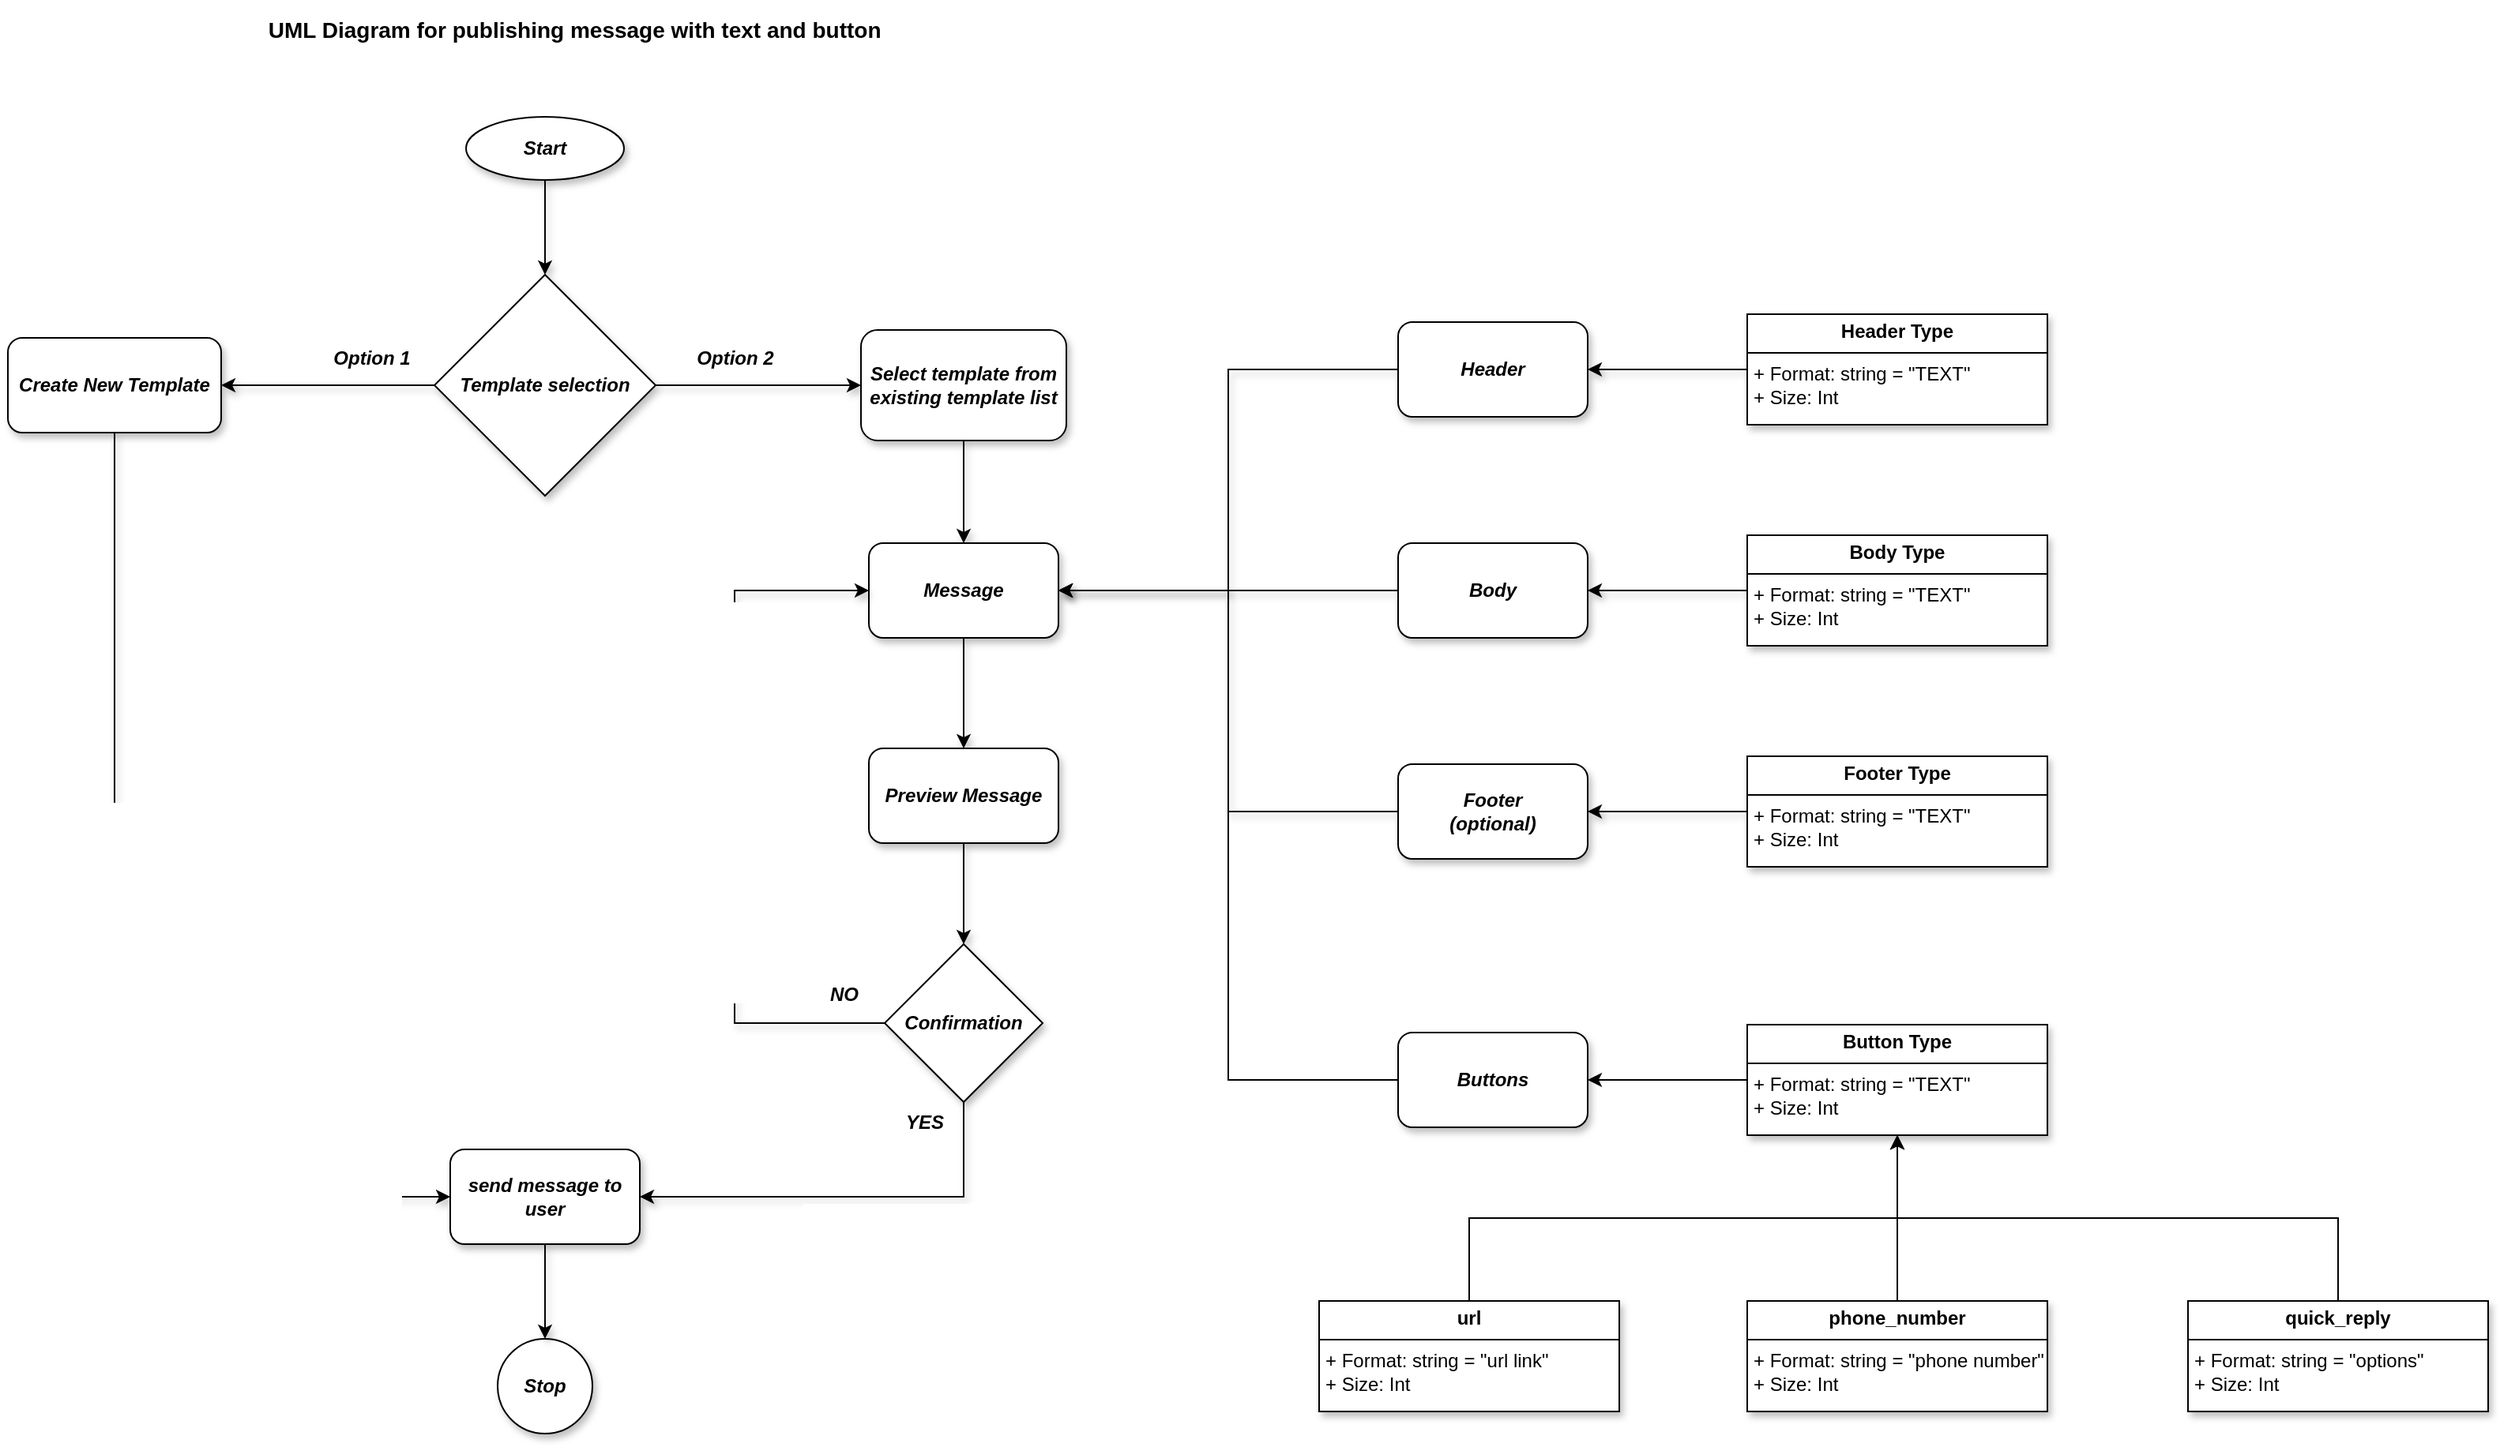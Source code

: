 <mxfile version="27.0.9">
  <diagram name="Page-1" id="WuNM4qc7s9iJr4LjqUHt">
    <mxGraphModel dx="1426" dy="875" grid="1" gridSize="10" guides="1" tooltips="1" connect="1" arrows="1" fold="1" page="1" pageScale="1" pageWidth="850" pageHeight="1100" math="0" shadow="0">
      <root>
        <mxCell id="0" />
        <mxCell id="1" parent="0" />
        <mxCell id="mwCSH8vdgNZh0v-SjxbC-1" value="&lt;b&gt;&lt;i&gt;Start&lt;/i&gt;&lt;/b&gt;" style="ellipse;whiteSpace=wrap;html=1;shadow=1;" vertex="1" parent="1">
          <mxGeometry x="430" y="153" width="100" height="40" as="geometry" />
        </mxCell>
        <mxCell id="mwCSH8vdgNZh0v-SjxbC-2" style="edgeStyle=orthogonalEdgeStyle;rounded=0;orthogonalLoop=1;jettySize=auto;html=1;exitX=0;exitY=0.5;exitDx=0;exitDy=0;entryX=1;entryY=0.5;entryDx=0;entryDy=0;shadow=1;" edge="1" parent="1" source="mwCSH8vdgNZh0v-SjxbC-4" target="mwCSH8vdgNZh0v-SjxbC-11">
          <mxGeometry relative="1" as="geometry" />
        </mxCell>
        <mxCell id="mwCSH8vdgNZh0v-SjxbC-3" style="edgeStyle=orthogonalEdgeStyle;rounded=0;orthogonalLoop=1;jettySize=auto;html=1;exitX=1;exitY=0.5;exitDx=0;exitDy=0;entryX=0;entryY=0.5;entryDx=0;entryDy=0;shadow=1;" edge="1" parent="1" source="mwCSH8vdgNZh0v-SjxbC-4" target="mwCSH8vdgNZh0v-SjxbC-9">
          <mxGeometry relative="1" as="geometry" />
        </mxCell>
        <mxCell id="mwCSH8vdgNZh0v-SjxbC-4" value="&lt;b&gt;&lt;i&gt;Template selection&lt;/i&gt;&lt;/b&gt;" style="rhombus;whiteSpace=wrap;html=1;shadow=1;" vertex="1" parent="1">
          <mxGeometry x="410" y="253" width="140" height="140" as="geometry" />
        </mxCell>
        <mxCell id="mwCSH8vdgNZh0v-SjxbC-5" value="&lt;b&gt;&lt;font style=&quot;font-size: 14px;&quot;&gt;UML Diagram for publishing message with text and button&lt;/font&gt;&amp;nbsp;&lt;/b&gt;" style="text;html=1;align=center;verticalAlign=middle;resizable=0;points=[];autosize=1;strokeColor=none;fillColor=none;shadow=1;" vertex="1" parent="1">
          <mxGeometry x="295" y="83" width="410" height="30" as="geometry" />
        </mxCell>
        <mxCell id="mwCSH8vdgNZh0v-SjxbC-6" value="" style="endArrow=classic;html=1;rounded=0;exitX=0.5;exitY=1;exitDx=0;exitDy=0;shadow=1;" edge="1" parent="1" source="mwCSH8vdgNZh0v-SjxbC-1" target="mwCSH8vdgNZh0v-SjxbC-4">
          <mxGeometry width="50" height="50" relative="1" as="geometry">
            <mxPoint x="590" y="293" as="sourcePoint" />
            <mxPoint x="640" y="243" as="targetPoint" />
          </mxGeometry>
        </mxCell>
        <mxCell id="mwCSH8vdgNZh0v-SjxbC-7" style="edgeStyle=orthogonalEdgeStyle;rounded=0;orthogonalLoop=1;jettySize=auto;html=1;exitX=0.5;exitY=1;exitDx=0;exitDy=0;shadow=1;" edge="1" parent="1" source="mwCSH8vdgNZh0v-SjxbC-4" target="mwCSH8vdgNZh0v-SjxbC-4">
          <mxGeometry relative="1" as="geometry" />
        </mxCell>
        <mxCell id="mwCSH8vdgNZh0v-SjxbC-8" style="edgeStyle=orthogonalEdgeStyle;rounded=0;orthogonalLoop=1;jettySize=auto;html=1;exitX=0.5;exitY=1;exitDx=0;exitDy=0;shadow=1;" edge="1" parent="1" source="mwCSH8vdgNZh0v-SjxbC-9">
          <mxGeometry relative="1" as="geometry">
            <mxPoint x="745" y="423" as="targetPoint" />
          </mxGeometry>
        </mxCell>
        <mxCell id="mwCSH8vdgNZh0v-SjxbC-9" value="&lt;b&gt;&lt;i&gt;Select template from existing template list&lt;/i&gt;&lt;/b&gt;" style="rounded=1;whiteSpace=wrap;html=1;shadow=1;glass=0;" vertex="1" parent="1">
          <mxGeometry x="680" y="288" width="130" height="70" as="geometry" />
        </mxCell>
        <mxCell id="mwCSH8vdgNZh0v-SjxbC-10" style="edgeStyle=orthogonalEdgeStyle;rounded=0;orthogonalLoop=1;jettySize=auto;html=1;exitX=0.5;exitY=1;exitDx=0;exitDy=0;entryX=0;entryY=0.5;entryDx=0;entryDy=0;shadow=1;" edge="1" parent="1" source="mwCSH8vdgNZh0v-SjxbC-11" target="mwCSH8vdgNZh0v-SjxbC-32">
          <mxGeometry relative="1" as="geometry" />
        </mxCell>
        <mxCell id="mwCSH8vdgNZh0v-SjxbC-11" value="&lt;b&gt;&lt;i&gt;Create New Template&lt;/i&gt;&lt;/b&gt;" style="rounded=1;whiteSpace=wrap;html=1;shadow=1;" vertex="1" parent="1">
          <mxGeometry x="140" y="293" width="135" height="60" as="geometry" />
        </mxCell>
        <mxCell id="mwCSH8vdgNZh0v-SjxbC-12" style="edgeStyle=orthogonalEdgeStyle;rounded=0;orthogonalLoop=1;jettySize=auto;html=1;exitX=0.5;exitY=1;exitDx=0;exitDy=0;entryX=0.5;entryY=0;entryDx=0;entryDy=0;shadow=1;" edge="1" parent="1" source="mwCSH8vdgNZh0v-SjxbC-13" target="mwCSH8vdgNZh0v-SjxbC-30">
          <mxGeometry relative="1" as="geometry" />
        </mxCell>
        <mxCell id="mwCSH8vdgNZh0v-SjxbC-13" value="&lt;b&gt;&lt;i&gt;Message&lt;/i&gt;&lt;/b&gt;" style="rounded=1;whiteSpace=wrap;html=1;shadow=1;" vertex="1" parent="1">
          <mxGeometry x="685" y="423" width="120" height="60" as="geometry" />
        </mxCell>
        <mxCell id="mwCSH8vdgNZh0v-SjxbC-14" style="edgeStyle=orthogonalEdgeStyle;rounded=0;orthogonalLoop=1;jettySize=auto;html=1;exitX=0;exitY=0.5;exitDx=0;exitDy=0;entryX=1;entryY=0.5;entryDx=0;entryDy=0;shadow=1;" edge="1" parent="1" source="mwCSH8vdgNZh0v-SjxbC-15" target="mwCSH8vdgNZh0v-SjxbC-13">
          <mxGeometry relative="1" as="geometry" />
        </mxCell>
        <mxCell id="mwCSH8vdgNZh0v-SjxbC-15" value="&lt;b&gt;&lt;i&gt;Header&lt;/i&gt;&lt;/b&gt;" style="rounded=1;whiteSpace=wrap;html=1;shadow=1;" vertex="1" parent="1">
          <mxGeometry x="1020" y="283" width="120" height="60" as="geometry" />
        </mxCell>
        <mxCell id="mwCSH8vdgNZh0v-SjxbC-16" style="edgeStyle=orthogonalEdgeStyle;rounded=0;orthogonalLoop=1;jettySize=auto;html=1;exitX=0;exitY=0.5;exitDx=0;exitDy=0;entryX=1;entryY=0.5;entryDx=0;entryDy=0;shadow=1;" edge="1" parent="1" source="mwCSH8vdgNZh0v-SjxbC-17" target="mwCSH8vdgNZh0v-SjxbC-15">
          <mxGeometry relative="1" as="geometry" />
        </mxCell>
        <mxCell id="mwCSH8vdgNZh0v-SjxbC-17" value="&lt;p style=&quot;margin:0px;margin-top:4px;text-align:center;&quot;&gt;&lt;b&gt;Header Type&lt;/b&gt;&lt;/p&gt;&lt;hr size=&quot;1&quot; style=&quot;border-style:solid;&quot;&gt;&lt;p style=&quot;margin:0px;margin-left:4px;&quot;&gt;+ Format: string = &quot;TEXT&quot;&lt;br&gt;+ Size: Int&lt;/p&gt;&lt;p style=&quot;margin:0px;margin-left:4px;&quot;&gt;&lt;br&gt;&lt;/p&gt;" style="verticalAlign=top;align=left;overflow=fill;html=1;whiteSpace=wrap;shadow=1;" vertex="1" parent="1">
          <mxGeometry x="1241" y="278" width="190" height="70" as="geometry" />
        </mxCell>
        <mxCell id="mwCSH8vdgNZh0v-SjxbC-22" value="&lt;b&gt;&lt;i&gt;Option 2&lt;/i&gt;&lt;/b&gt;" style="text;html=1;align=center;verticalAlign=middle;resizable=0;points=[];autosize=1;strokeColor=none;fillColor=none;shadow=1;" vertex="1" parent="1">
          <mxGeometry x="565" y="291" width="70" height="30" as="geometry" />
        </mxCell>
        <mxCell id="mwCSH8vdgNZh0v-SjxbC-23" value="&lt;b&gt;&lt;i&gt;Option 1&lt;/i&gt;&lt;/b&gt;" style="text;html=1;align=center;verticalAlign=middle;resizable=0;points=[];autosize=1;strokeColor=none;fillColor=none;shadow=1;" vertex="1" parent="1">
          <mxGeometry x="335" y="291" width="70" height="30" as="geometry" />
        </mxCell>
        <mxCell id="mwCSH8vdgNZh0v-SjxbC-24" style="edgeStyle=orthogonalEdgeStyle;rounded=0;orthogonalLoop=1;jettySize=auto;html=1;exitX=0;exitY=0.5;exitDx=0;exitDy=0;entryX=1;entryY=0.5;entryDx=0;entryDy=0;shadow=1;" edge="1" parent="1" source="mwCSH8vdgNZh0v-SjxbC-25" target="mwCSH8vdgNZh0v-SjxbC-27">
          <mxGeometry relative="1" as="geometry" />
        </mxCell>
        <mxCell id="mwCSH8vdgNZh0v-SjxbC-25" value="&lt;p style=&quot;margin:0px;margin-top:4px;text-align:center;&quot;&gt;&lt;b&gt;Body Type&lt;/b&gt;&lt;/p&gt;&lt;hr size=&quot;1&quot; style=&quot;border-style:solid;&quot;&gt;&lt;p style=&quot;margin:0px;margin-left:4px;&quot;&gt;+ Format: string = &quot;TEXT&quot;&lt;br&gt;+ Size: Int&lt;/p&gt;&lt;p style=&quot;margin:0px;margin-left:4px;&quot;&gt;&lt;br&gt;&lt;/p&gt;" style="verticalAlign=top;align=left;overflow=fill;html=1;whiteSpace=wrap;shadow=1;" vertex="1" parent="1">
          <mxGeometry x="1241" y="418" width="190" height="70" as="geometry" />
        </mxCell>
        <mxCell id="mwCSH8vdgNZh0v-SjxbC-26" style="edgeStyle=orthogonalEdgeStyle;rounded=0;orthogonalLoop=1;jettySize=auto;html=1;exitX=0;exitY=0.5;exitDx=0;exitDy=0;entryX=1;entryY=0.5;entryDx=0;entryDy=0;shadow=1;" edge="1" parent="1" source="mwCSH8vdgNZh0v-SjxbC-27" target="mwCSH8vdgNZh0v-SjxbC-13">
          <mxGeometry relative="1" as="geometry" />
        </mxCell>
        <mxCell id="mwCSH8vdgNZh0v-SjxbC-27" value="&lt;b&gt;&lt;i&gt;Body&lt;/i&gt;&lt;/b&gt;" style="rounded=1;whiteSpace=wrap;html=1;shadow=1;" vertex="1" parent="1">
          <mxGeometry x="1020" y="423" width="120" height="60" as="geometry" />
        </mxCell>
        <mxCell id="mwCSH8vdgNZh0v-SjxbC-28" value="&lt;b&gt;&lt;i&gt;Stop&lt;/i&gt;&lt;/b&gt;" style="ellipse;whiteSpace=wrap;html=1;aspect=fixed;shadow=1;" vertex="1" parent="1">
          <mxGeometry x="450" y="927" width="60" height="60" as="geometry" />
        </mxCell>
        <mxCell id="mwCSH8vdgNZh0v-SjxbC-29" style="edgeStyle=orthogonalEdgeStyle;rounded=0;orthogonalLoop=1;jettySize=auto;html=1;exitX=0.5;exitY=1;exitDx=0;exitDy=0;entryX=0.5;entryY=0;entryDx=0;entryDy=0;shadow=1;" edge="1" parent="1" source="mwCSH8vdgNZh0v-SjxbC-30" target="mwCSH8vdgNZh0v-SjxbC-39">
          <mxGeometry relative="1" as="geometry" />
        </mxCell>
        <mxCell id="mwCSH8vdgNZh0v-SjxbC-30" value="&lt;b&gt;&lt;i&gt;Preview Message&lt;/i&gt;&lt;/b&gt;" style="rounded=1;whiteSpace=wrap;html=1;shadow=1;" vertex="1" parent="1">
          <mxGeometry x="685" y="553" width="120" height="60" as="geometry" />
        </mxCell>
        <mxCell id="mwCSH8vdgNZh0v-SjxbC-31" style="edgeStyle=orthogonalEdgeStyle;rounded=0;orthogonalLoop=1;jettySize=auto;html=1;exitX=0.5;exitY=1;exitDx=0;exitDy=0;entryX=0.5;entryY=0;entryDx=0;entryDy=0;shadow=1;" edge="1" parent="1" source="mwCSH8vdgNZh0v-SjxbC-32" target="mwCSH8vdgNZh0v-SjxbC-28">
          <mxGeometry relative="1" as="geometry" />
        </mxCell>
        <mxCell id="mwCSH8vdgNZh0v-SjxbC-32" value="&lt;b&gt;&lt;i&gt;send message to user&lt;/i&gt;&lt;/b&gt;" style="rounded=1;whiteSpace=wrap;html=1;shadow=1;" vertex="1" parent="1">
          <mxGeometry x="420" y="807" width="120" height="60" as="geometry" />
        </mxCell>
        <mxCell id="mwCSH8vdgNZh0v-SjxbC-33" style="edgeStyle=orthogonalEdgeStyle;rounded=0;orthogonalLoop=1;jettySize=auto;html=1;exitX=0;exitY=0.5;exitDx=0;exitDy=0;entryX=1;entryY=0.5;entryDx=0;entryDy=0;shadow=1;" edge="1" parent="1" source="mwCSH8vdgNZh0v-SjxbC-34" target="mwCSH8vdgNZh0v-SjxbC-13">
          <mxGeometry relative="1" as="geometry" />
        </mxCell>
        <mxCell id="mwCSH8vdgNZh0v-SjxbC-34" value="&lt;b&gt;&lt;i&gt;Footer&lt;br&gt;(optional)&lt;/i&gt;&lt;/b&gt;" style="rounded=1;whiteSpace=wrap;html=1;shadow=1;" vertex="1" parent="1">
          <mxGeometry x="1020" y="563" width="120" height="60" as="geometry" />
        </mxCell>
        <mxCell id="mwCSH8vdgNZh0v-SjxbC-35" style="edgeStyle=orthogonalEdgeStyle;rounded=0;orthogonalLoop=1;jettySize=auto;html=1;exitX=0;exitY=0.5;exitDx=0;exitDy=0;entryX=1;entryY=0.5;entryDx=0;entryDy=0;shadow=1;" edge="1" parent="1" source="mwCSH8vdgNZh0v-SjxbC-36" target="mwCSH8vdgNZh0v-SjxbC-34">
          <mxGeometry relative="1" as="geometry" />
        </mxCell>
        <mxCell id="mwCSH8vdgNZh0v-SjxbC-36" value="&lt;p style=&quot;margin:0px;margin-top:4px;text-align:center;&quot;&gt;&lt;b&gt;Footer Type&lt;/b&gt;&lt;/p&gt;&lt;hr size=&quot;1&quot; style=&quot;border-style:solid;&quot;&gt;&lt;p style=&quot;margin:0px;margin-left:4px;&quot;&gt;+ Format: string = &quot;TEXT&quot;&lt;br&gt;+ Size: Int&lt;/p&gt;&lt;p style=&quot;margin:0px;margin-left:4px;&quot;&gt;&lt;br&gt;&lt;/p&gt;" style="verticalAlign=top;align=left;overflow=fill;html=1;whiteSpace=wrap;shadow=1;" vertex="1" parent="1">
          <mxGeometry x="1241" y="558" width="190" height="70" as="geometry" />
        </mxCell>
        <mxCell id="mwCSH8vdgNZh0v-SjxbC-37" style="edgeStyle=orthogonalEdgeStyle;rounded=0;orthogonalLoop=1;jettySize=auto;html=1;exitX=0;exitY=0.5;exitDx=0;exitDy=0;entryX=0;entryY=0.5;entryDx=0;entryDy=0;shadow=1;" edge="1" parent="1" source="mwCSH8vdgNZh0v-SjxbC-39" target="mwCSH8vdgNZh0v-SjxbC-13">
          <mxGeometry relative="1" as="geometry">
            <Array as="points">
              <mxPoint x="600" y="727" />
              <mxPoint x="600" y="453" />
            </Array>
          </mxGeometry>
        </mxCell>
        <mxCell id="mwCSH8vdgNZh0v-SjxbC-38" style="edgeStyle=orthogonalEdgeStyle;rounded=0;orthogonalLoop=1;jettySize=auto;html=1;exitX=0.5;exitY=1;exitDx=0;exitDy=0;entryX=1;entryY=0.5;entryDx=0;entryDy=0;shadow=1;" edge="1" parent="1" source="mwCSH8vdgNZh0v-SjxbC-39" target="mwCSH8vdgNZh0v-SjxbC-32">
          <mxGeometry relative="1" as="geometry" />
        </mxCell>
        <mxCell id="mwCSH8vdgNZh0v-SjxbC-39" value="&lt;b&gt;&lt;i&gt;Confirmation&lt;/i&gt;&lt;/b&gt;" style="rhombus;whiteSpace=wrap;html=1;shadow=1;" vertex="1" parent="1">
          <mxGeometry x="695" y="677" width="100" height="100" as="geometry" />
        </mxCell>
        <mxCell id="mwCSH8vdgNZh0v-SjxbC-40" value="&lt;b&gt;&lt;i&gt;NO&lt;/i&gt;&lt;/b&gt;" style="text;html=1;align=center;verticalAlign=middle;resizable=0;points=[];autosize=1;strokeColor=none;fillColor=none;shadow=1;" vertex="1" parent="1">
          <mxGeometry x="649" y="694" width="40" height="30" as="geometry" />
        </mxCell>
        <mxCell id="mwCSH8vdgNZh0v-SjxbC-41" value="&lt;b&gt;&lt;i&gt;YES&lt;/i&gt;&lt;/b&gt;" style="text;html=1;align=center;verticalAlign=middle;resizable=0;points=[];autosize=1;strokeColor=none;fillColor=none;shadow=1;" vertex="1" parent="1">
          <mxGeometry x="695" y="775" width="50" height="30" as="geometry" />
        </mxCell>
        <mxCell id="mwCSH8vdgNZh0v-SjxbC-43" style="edgeStyle=orthogonalEdgeStyle;rounded=0;orthogonalLoop=1;jettySize=auto;html=1;exitX=0;exitY=0.5;exitDx=0;exitDy=0;entryX=1;entryY=0.5;entryDx=0;entryDy=0;" edge="1" parent="1" source="mwCSH8vdgNZh0v-SjxbC-42" target="mwCSH8vdgNZh0v-SjxbC-13">
          <mxGeometry relative="1" as="geometry" />
        </mxCell>
        <mxCell id="mwCSH8vdgNZh0v-SjxbC-42" value="&lt;b&gt;&lt;i&gt;Buttons&lt;/i&gt;&lt;/b&gt;" style="rounded=1;whiteSpace=wrap;html=1;shadow=1;" vertex="1" parent="1">
          <mxGeometry x="1020" y="733" width="120" height="60" as="geometry" />
        </mxCell>
        <mxCell id="mwCSH8vdgNZh0v-SjxbC-45" style="edgeStyle=orthogonalEdgeStyle;rounded=0;orthogonalLoop=1;jettySize=auto;html=1;exitX=0;exitY=0.5;exitDx=0;exitDy=0;" edge="1" parent="1" source="mwCSH8vdgNZh0v-SjxbC-44" target="mwCSH8vdgNZh0v-SjxbC-42">
          <mxGeometry relative="1" as="geometry" />
        </mxCell>
        <mxCell id="mwCSH8vdgNZh0v-SjxbC-44" value="&lt;p style=&quot;margin:0px;margin-top:4px;text-align:center;&quot;&gt;&lt;b&gt;Button Type&lt;/b&gt;&lt;/p&gt;&lt;hr size=&quot;1&quot; style=&quot;border-style:solid;&quot;&gt;&lt;p style=&quot;margin:0px;margin-left:4px;&quot;&gt;+ Format: string = &quot;TEXT&quot;&lt;br&gt;+ Size: Int&lt;/p&gt;&lt;p style=&quot;margin:0px;margin-left:4px;&quot;&gt;&lt;br&gt;&lt;/p&gt;" style="verticalAlign=top;align=left;overflow=fill;html=1;whiteSpace=wrap;shadow=1;" vertex="1" parent="1">
          <mxGeometry x="1241" y="728" width="190" height="70" as="geometry" />
        </mxCell>
        <mxCell id="mwCSH8vdgNZh0v-SjxbC-49" style="edgeStyle=orthogonalEdgeStyle;rounded=0;orthogonalLoop=1;jettySize=auto;html=1;exitX=0.5;exitY=0;exitDx=0;exitDy=0;entryX=0.5;entryY=1;entryDx=0;entryDy=0;" edge="1" parent="1" source="mwCSH8vdgNZh0v-SjxbC-46" target="mwCSH8vdgNZh0v-SjxbC-44">
          <mxGeometry relative="1" as="geometry" />
        </mxCell>
        <mxCell id="mwCSH8vdgNZh0v-SjxbC-46" value="&lt;p style=&quot;margin:0px;margin-top:4px;text-align:center;&quot;&gt;&lt;b&gt;url&lt;/b&gt;&lt;/p&gt;&lt;hr size=&quot;1&quot; style=&quot;border-style:solid;&quot;&gt;&lt;p style=&quot;margin:0px;margin-left:4px;&quot;&gt;+ Format: string = &quot;url link&quot;&lt;br&gt;+ Size: Int&lt;/p&gt;&lt;p style=&quot;margin:0px;margin-left:4px;&quot;&gt;&lt;br&gt;&lt;/p&gt;" style="verticalAlign=top;align=left;overflow=fill;html=1;whiteSpace=wrap;shadow=1;" vertex="1" parent="1">
          <mxGeometry x="970" y="903" width="190" height="70" as="geometry" />
        </mxCell>
        <mxCell id="mwCSH8vdgNZh0v-SjxbC-50" style="edgeStyle=orthogonalEdgeStyle;rounded=0;orthogonalLoop=1;jettySize=auto;html=1;exitX=0.5;exitY=0;exitDx=0;exitDy=0;entryX=0.5;entryY=1;entryDx=0;entryDy=0;" edge="1" parent="1" source="mwCSH8vdgNZh0v-SjxbC-47" target="mwCSH8vdgNZh0v-SjxbC-44">
          <mxGeometry relative="1" as="geometry" />
        </mxCell>
        <mxCell id="mwCSH8vdgNZh0v-SjxbC-47" value="&lt;p style=&quot;margin:0px;margin-top:4px;text-align:center;&quot;&gt;&lt;b&gt;phone_number&lt;/b&gt;&lt;/p&gt;&lt;hr size=&quot;1&quot; style=&quot;border-style:solid;&quot;&gt;&lt;p style=&quot;margin:0px;margin-left:4px;&quot;&gt;+ Format: string = &quot;phone number&quot;&lt;br&gt;+ Size: Int&lt;/p&gt;&lt;p style=&quot;margin:0px;margin-left:4px;&quot;&gt;&lt;br&gt;&lt;/p&gt;" style="verticalAlign=top;align=left;overflow=fill;html=1;whiteSpace=wrap;shadow=1;" vertex="1" parent="1">
          <mxGeometry x="1241" y="903" width="190" height="70" as="geometry" />
        </mxCell>
        <mxCell id="mwCSH8vdgNZh0v-SjxbC-51" style="edgeStyle=orthogonalEdgeStyle;rounded=0;orthogonalLoop=1;jettySize=auto;html=1;exitX=0.5;exitY=0;exitDx=0;exitDy=0;entryX=0.5;entryY=1;entryDx=0;entryDy=0;" edge="1" parent="1" source="mwCSH8vdgNZh0v-SjxbC-48" target="mwCSH8vdgNZh0v-SjxbC-44">
          <mxGeometry relative="1" as="geometry" />
        </mxCell>
        <mxCell id="mwCSH8vdgNZh0v-SjxbC-48" value="&lt;p style=&quot;margin:0px;margin-top:4px;text-align:center;&quot;&gt;&lt;b&gt;quick_reply&lt;/b&gt;&lt;/p&gt;&lt;hr size=&quot;1&quot; style=&quot;border-style:solid;&quot;&gt;&lt;p style=&quot;margin:0px;margin-left:4px;&quot;&gt;+ Format: string = &quot;options&quot;&lt;br&gt;+ Size: Int&lt;/p&gt;&lt;p style=&quot;margin:0px;margin-left:4px;&quot;&gt;&lt;br&gt;&lt;/p&gt;" style="verticalAlign=top;align=left;overflow=fill;html=1;whiteSpace=wrap;shadow=1;" vertex="1" parent="1">
          <mxGeometry x="1520" y="903" width="190" height="70" as="geometry" />
        </mxCell>
      </root>
    </mxGraphModel>
  </diagram>
</mxfile>
